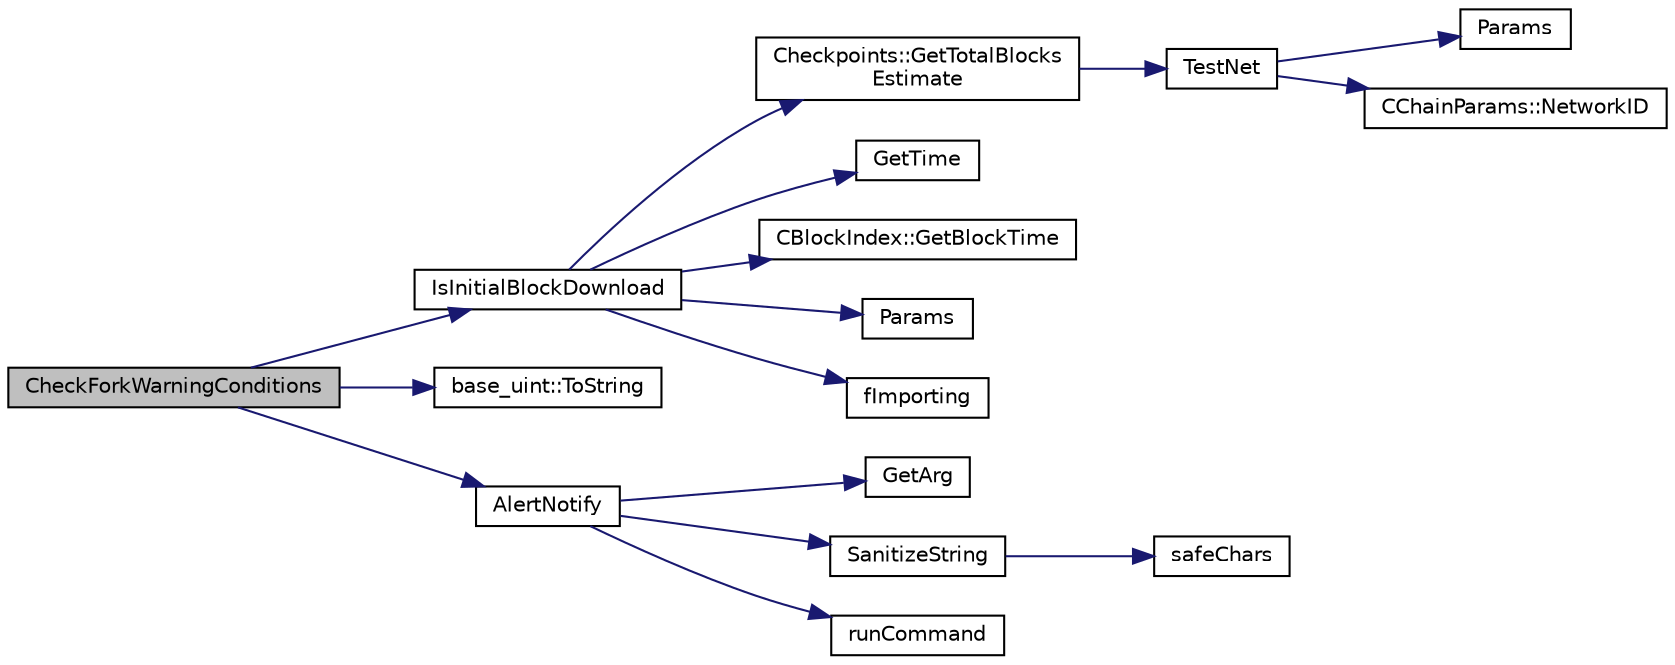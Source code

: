 digraph "CheckForkWarningConditions"
{
  edge [fontname="Helvetica",fontsize="10",labelfontname="Helvetica",labelfontsize="10"];
  node [fontname="Helvetica",fontsize="10",shape=record];
  rankdir="LR";
  Node1699 [label="CheckForkWarningConditions",height=0.2,width=0.4,color="black", fillcolor="grey75", style="filled", fontcolor="black"];
  Node1699 -> Node1700 [color="midnightblue",fontsize="10",style="solid",fontname="Helvetica"];
  Node1700 [label="IsInitialBlockDownload",height=0.2,width=0.4,color="black", fillcolor="white", style="filled",URL="$dd/d7d/validation_8cpp.html#a5edcd96316574fd4a7f3ae0922a5cfd6",tooltip="Check whether we are doing an initial block download (synchronizing from disk or network) ..."];
  Node1700 -> Node1701 [color="midnightblue",fontsize="10",style="solid",fontname="Helvetica"];
  Node1701 [label="Checkpoints::GetTotalBlocks\lEstimate",height=0.2,width=0.4,color="black", fillcolor="white", style="filled",URL="$d5/d46/namespace_checkpoints.html#ac4dc0a0ba00009be52fee3eef694c2c0"];
  Node1701 -> Node1702 [color="midnightblue",fontsize="10",style="solid",fontname="Helvetica"];
  Node1702 [label="TestNet",height=0.2,width=0.4,color="black", fillcolor="white", style="filled",URL="$d7/ddb/chainparams_8h.html#abc8c1af875107f5eac0f327bd3b8363d"];
  Node1702 -> Node1703 [color="midnightblue",fontsize="10",style="solid",fontname="Helvetica"];
  Node1703 [label="Params",height=0.2,width=0.4,color="black", fillcolor="white", style="filled",URL="$d7/ddb/chainparams_8h.html#ace5c5b706d71a324a417dd2db394fd4a",tooltip="Return the currently selected parameters. "];
  Node1702 -> Node1704 [color="midnightblue",fontsize="10",style="solid",fontname="Helvetica"];
  Node1704 [label="CChainParams::NetworkID",height=0.2,width=0.4,color="black", fillcolor="white", style="filled",URL="$d1/d4f/class_c_chain_params.html#a90dc493ec0c0325c98c3ac06eb99862b"];
  Node1700 -> Node1705 [color="midnightblue",fontsize="10",style="solid",fontname="Helvetica"];
  Node1705 [label="GetTime",height=0.2,width=0.4,color="black", fillcolor="white", style="filled",URL="$df/d2d/util_8cpp.html#a46fac5fba8ba905b5f9acb364f5d8c6f"];
  Node1700 -> Node1706 [color="midnightblue",fontsize="10",style="solid",fontname="Helvetica"];
  Node1706 [label="CBlockIndex::GetBlockTime",height=0.2,width=0.4,color="black", fillcolor="white", style="filled",URL="$d3/dbd/class_c_block_index.html#a9fe0d4463c07c466f66252e8eec25f5c"];
  Node1700 -> Node1707 [color="midnightblue",fontsize="10",style="solid",fontname="Helvetica"];
  Node1707 [label="Params",height=0.2,width=0.4,color="black", fillcolor="white", style="filled",URL="$df/dbf/chainparams_8cpp.html#ace5c5b706d71a324a417dd2db394fd4a",tooltip="Return the currently selected parameters. "];
  Node1700 -> Node1708 [color="midnightblue",fontsize="10",style="solid",fontname="Helvetica"];
  Node1708 [label="fImporting",height=0.2,width=0.4,color="black", fillcolor="white", style="filled",URL="$dd/d7d/validation_8cpp.html#a30436c6f8e34f6f70217dafd009f1815"];
  Node1699 -> Node1709 [color="midnightblue",fontsize="10",style="solid",fontname="Helvetica"];
  Node1709 [label="base_uint::ToString",height=0.2,width=0.4,color="black", fillcolor="white", style="filled",URL="$da/df7/classbase__uint.html#acccba4d9d51a0c36261718ca0cbb293b"];
  Node1699 -> Node1710 [color="midnightblue",fontsize="10",style="solid",fontname="Helvetica"];
  Node1710 [label="AlertNotify",height=0.2,width=0.4,color="black", fillcolor="white", style="filled",URL="$dd/d7d/validation_8cpp.html#a2d6ce6d55bb4a2aceef2131aef536548"];
  Node1710 -> Node1711 [color="midnightblue",fontsize="10",style="solid",fontname="Helvetica"];
  Node1711 [label="GetArg",height=0.2,width=0.4,color="black", fillcolor="white", style="filled",URL="$df/d2d/util_8cpp.html#a24f685720bf40370e5bd2a192ad50cd8",tooltip="Return string argument or default value. "];
  Node1710 -> Node1712 [color="midnightblue",fontsize="10",style="solid",fontname="Helvetica"];
  Node1712 [label="SanitizeString",height=0.2,width=0.4,color="black", fillcolor="white", style="filled",URL="$df/d2d/util_8cpp.html#ae204f01eeaadc5a85015a51f369a8356"];
  Node1712 -> Node1713 [color="midnightblue",fontsize="10",style="solid",fontname="Helvetica"];
  Node1713 [label="safeChars",height=0.2,width=0.4,color="black", fillcolor="white", style="filled",URL="$df/d2d/util_8cpp.html#a6d092bd7c79da717e183a52d90e0e61f"];
  Node1710 -> Node1714 [color="midnightblue",fontsize="10",style="solid",fontname="Helvetica"];
  Node1714 [label="runCommand",height=0.2,width=0.4,color="black", fillcolor="white", style="filled",URL="$df/d2d/util_8cpp.html#adf94c00a5ac719c92a2f1bb2f8b2167f"];
}
